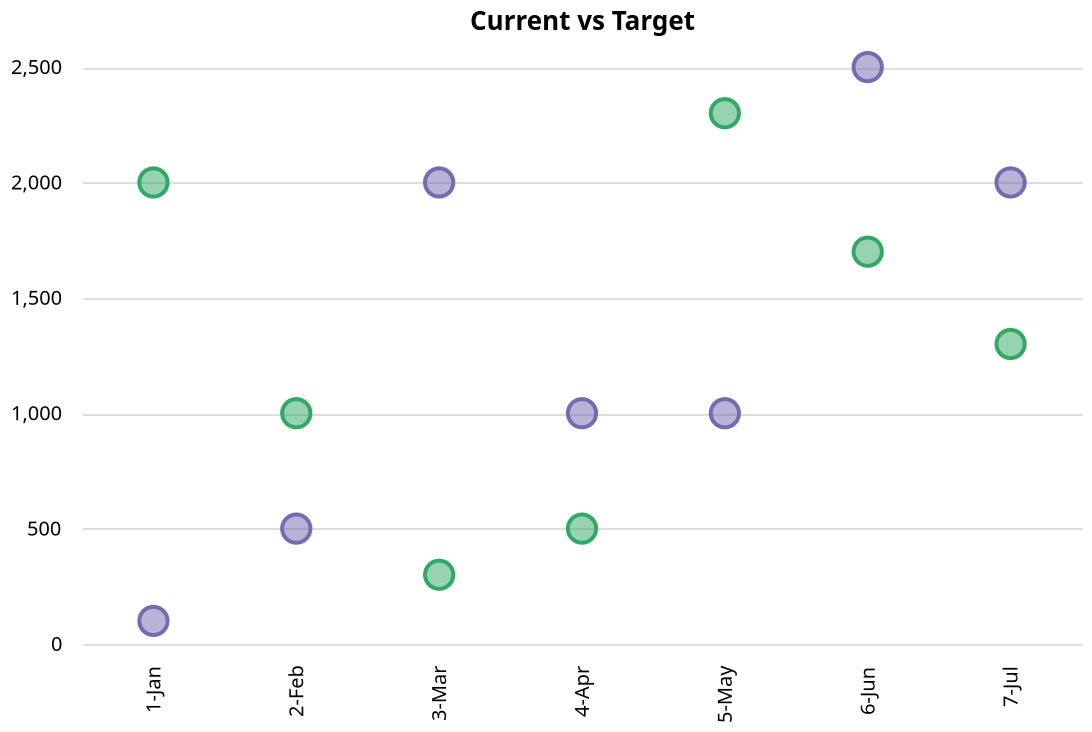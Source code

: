 {"$schema":"https://vega.github.io/schema/vega-lite/v2.json","title":"Current vs Target","width":500,"height":300,"data":{"values":[{"current":2000,"target":100,"date":"1-Jan"},{"current":1000,"target":500,"date":"2-Feb"},{"current":300,"target":2000,"date":"3-Mar"},{"current":500,"target":1000,"date":"4-Apr"},{"current":2300,"target":1000,"date":"5-May"},{"current":1700,"target":2500,"date":"6-Jun"},{"current":1300,"target":2000,"date":"7-Jul"}]},"layer":[{"mark":{"type":"point","filled":true,"fill":"#31a864","stroke":"#31a864","fillOpacity":0.5},"encoding":{"x":{"field":"date","type":"nominal","scale":{"zero":false},"axis":{"title":"","ticks":false,"domain":false,"labelPadding":10}},"y":{"field":"current","type":"quantitative","scale":{"zero":false},"axis":{"title":"","labelPadding":10}},"size":{"value":200},"opacity":{"value":1}}},{"mark":{"type":"point","filled":true,"fill":"#756bb1","stroke":"#756bb1","fillOpacity":0.5},"encoding":{"x":{"field":"date","type":"nominal","scale":{"zero":false},"axis":{"title":"","ticks":false,"domain":false,"labelPadding":10}},"y":{"field":"target","type":"quantitative","scale":{"zero":false},"axis":{"title":"","labelPadding":10}},"size":{"value":200},"opacity":{"value":1}}}],"config":{"axisY":{"ticks":false,"domain":false},"view":{"strokeWidth":0}}}